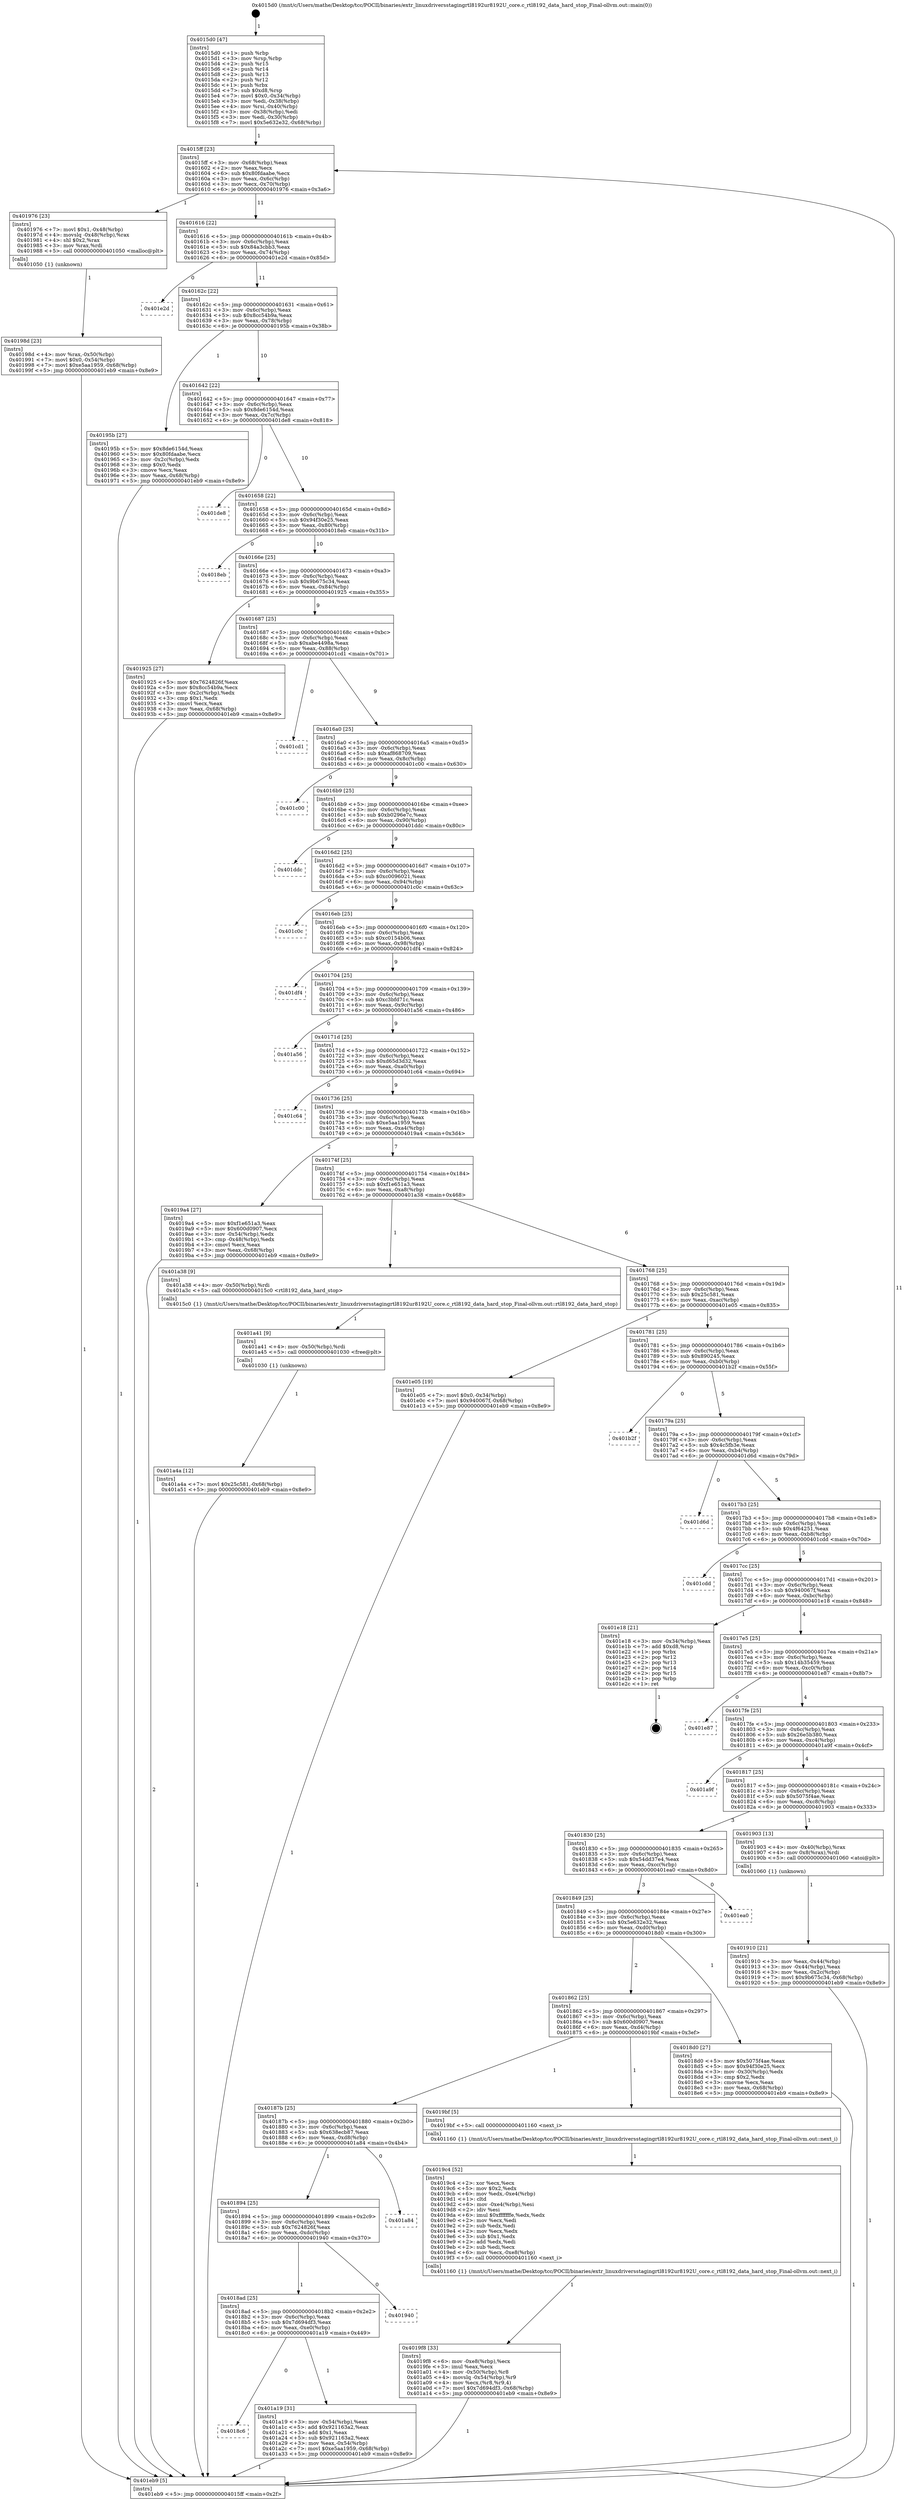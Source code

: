 digraph "0x4015d0" {
  label = "0x4015d0 (/mnt/c/Users/mathe/Desktop/tcc/POCII/binaries/extr_linuxdriversstagingrtl8192ur8192U_core.c_rtl8192_data_hard_stop_Final-ollvm.out::main(0))"
  labelloc = "t"
  node[shape=record]

  Entry [label="",width=0.3,height=0.3,shape=circle,fillcolor=black,style=filled]
  "0x4015ff" [label="{
     0x4015ff [23]\l
     | [instrs]\l
     &nbsp;&nbsp;0x4015ff \<+3\>: mov -0x68(%rbp),%eax\l
     &nbsp;&nbsp;0x401602 \<+2\>: mov %eax,%ecx\l
     &nbsp;&nbsp;0x401604 \<+6\>: sub $0x80fdaabe,%ecx\l
     &nbsp;&nbsp;0x40160a \<+3\>: mov %eax,-0x6c(%rbp)\l
     &nbsp;&nbsp;0x40160d \<+3\>: mov %ecx,-0x70(%rbp)\l
     &nbsp;&nbsp;0x401610 \<+6\>: je 0000000000401976 \<main+0x3a6\>\l
  }"]
  "0x401976" [label="{
     0x401976 [23]\l
     | [instrs]\l
     &nbsp;&nbsp;0x401976 \<+7\>: movl $0x1,-0x48(%rbp)\l
     &nbsp;&nbsp;0x40197d \<+4\>: movslq -0x48(%rbp),%rax\l
     &nbsp;&nbsp;0x401981 \<+4\>: shl $0x2,%rax\l
     &nbsp;&nbsp;0x401985 \<+3\>: mov %rax,%rdi\l
     &nbsp;&nbsp;0x401988 \<+5\>: call 0000000000401050 \<malloc@plt\>\l
     | [calls]\l
     &nbsp;&nbsp;0x401050 \{1\} (unknown)\l
  }"]
  "0x401616" [label="{
     0x401616 [22]\l
     | [instrs]\l
     &nbsp;&nbsp;0x401616 \<+5\>: jmp 000000000040161b \<main+0x4b\>\l
     &nbsp;&nbsp;0x40161b \<+3\>: mov -0x6c(%rbp),%eax\l
     &nbsp;&nbsp;0x40161e \<+5\>: sub $0x84a3cbb3,%eax\l
     &nbsp;&nbsp;0x401623 \<+3\>: mov %eax,-0x74(%rbp)\l
     &nbsp;&nbsp;0x401626 \<+6\>: je 0000000000401e2d \<main+0x85d\>\l
  }"]
  Exit [label="",width=0.3,height=0.3,shape=circle,fillcolor=black,style=filled,peripheries=2]
  "0x401e2d" [label="{
     0x401e2d\l
  }", style=dashed]
  "0x40162c" [label="{
     0x40162c [22]\l
     | [instrs]\l
     &nbsp;&nbsp;0x40162c \<+5\>: jmp 0000000000401631 \<main+0x61\>\l
     &nbsp;&nbsp;0x401631 \<+3\>: mov -0x6c(%rbp),%eax\l
     &nbsp;&nbsp;0x401634 \<+5\>: sub $0x8cc54b9a,%eax\l
     &nbsp;&nbsp;0x401639 \<+3\>: mov %eax,-0x78(%rbp)\l
     &nbsp;&nbsp;0x40163c \<+6\>: je 000000000040195b \<main+0x38b\>\l
  }"]
  "0x401a4a" [label="{
     0x401a4a [12]\l
     | [instrs]\l
     &nbsp;&nbsp;0x401a4a \<+7\>: movl $0x25c581,-0x68(%rbp)\l
     &nbsp;&nbsp;0x401a51 \<+5\>: jmp 0000000000401eb9 \<main+0x8e9\>\l
  }"]
  "0x40195b" [label="{
     0x40195b [27]\l
     | [instrs]\l
     &nbsp;&nbsp;0x40195b \<+5\>: mov $0x8de6154d,%eax\l
     &nbsp;&nbsp;0x401960 \<+5\>: mov $0x80fdaabe,%ecx\l
     &nbsp;&nbsp;0x401965 \<+3\>: mov -0x2c(%rbp),%edx\l
     &nbsp;&nbsp;0x401968 \<+3\>: cmp $0x0,%edx\l
     &nbsp;&nbsp;0x40196b \<+3\>: cmove %ecx,%eax\l
     &nbsp;&nbsp;0x40196e \<+3\>: mov %eax,-0x68(%rbp)\l
     &nbsp;&nbsp;0x401971 \<+5\>: jmp 0000000000401eb9 \<main+0x8e9\>\l
  }"]
  "0x401642" [label="{
     0x401642 [22]\l
     | [instrs]\l
     &nbsp;&nbsp;0x401642 \<+5\>: jmp 0000000000401647 \<main+0x77\>\l
     &nbsp;&nbsp;0x401647 \<+3\>: mov -0x6c(%rbp),%eax\l
     &nbsp;&nbsp;0x40164a \<+5\>: sub $0x8de6154d,%eax\l
     &nbsp;&nbsp;0x40164f \<+3\>: mov %eax,-0x7c(%rbp)\l
     &nbsp;&nbsp;0x401652 \<+6\>: je 0000000000401de8 \<main+0x818\>\l
  }"]
  "0x401a41" [label="{
     0x401a41 [9]\l
     | [instrs]\l
     &nbsp;&nbsp;0x401a41 \<+4\>: mov -0x50(%rbp),%rdi\l
     &nbsp;&nbsp;0x401a45 \<+5\>: call 0000000000401030 \<free@plt\>\l
     | [calls]\l
     &nbsp;&nbsp;0x401030 \{1\} (unknown)\l
  }"]
  "0x401de8" [label="{
     0x401de8\l
  }", style=dashed]
  "0x401658" [label="{
     0x401658 [22]\l
     | [instrs]\l
     &nbsp;&nbsp;0x401658 \<+5\>: jmp 000000000040165d \<main+0x8d\>\l
     &nbsp;&nbsp;0x40165d \<+3\>: mov -0x6c(%rbp),%eax\l
     &nbsp;&nbsp;0x401660 \<+5\>: sub $0x94f30e25,%eax\l
     &nbsp;&nbsp;0x401665 \<+3\>: mov %eax,-0x80(%rbp)\l
     &nbsp;&nbsp;0x401668 \<+6\>: je 00000000004018eb \<main+0x31b\>\l
  }"]
  "0x4018c6" [label="{
     0x4018c6\l
  }", style=dashed]
  "0x4018eb" [label="{
     0x4018eb\l
  }", style=dashed]
  "0x40166e" [label="{
     0x40166e [25]\l
     | [instrs]\l
     &nbsp;&nbsp;0x40166e \<+5\>: jmp 0000000000401673 \<main+0xa3\>\l
     &nbsp;&nbsp;0x401673 \<+3\>: mov -0x6c(%rbp),%eax\l
     &nbsp;&nbsp;0x401676 \<+5\>: sub $0x9b675c34,%eax\l
     &nbsp;&nbsp;0x40167b \<+6\>: mov %eax,-0x84(%rbp)\l
     &nbsp;&nbsp;0x401681 \<+6\>: je 0000000000401925 \<main+0x355\>\l
  }"]
  "0x401a19" [label="{
     0x401a19 [31]\l
     | [instrs]\l
     &nbsp;&nbsp;0x401a19 \<+3\>: mov -0x54(%rbp),%eax\l
     &nbsp;&nbsp;0x401a1c \<+5\>: add $0x921163a2,%eax\l
     &nbsp;&nbsp;0x401a21 \<+3\>: add $0x1,%eax\l
     &nbsp;&nbsp;0x401a24 \<+5\>: sub $0x921163a2,%eax\l
     &nbsp;&nbsp;0x401a29 \<+3\>: mov %eax,-0x54(%rbp)\l
     &nbsp;&nbsp;0x401a2c \<+7\>: movl $0xe5aa1959,-0x68(%rbp)\l
     &nbsp;&nbsp;0x401a33 \<+5\>: jmp 0000000000401eb9 \<main+0x8e9\>\l
  }"]
  "0x401925" [label="{
     0x401925 [27]\l
     | [instrs]\l
     &nbsp;&nbsp;0x401925 \<+5\>: mov $0x7624826f,%eax\l
     &nbsp;&nbsp;0x40192a \<+5\>: mov $0x8cc54b9a,%ecx\l
     &nbsp;&nbsp;0x40192f \<+3\>: mov -0x2c(%rbp),%edx\l
     &nbsp;&nbsp;0x401932 \<+3\>: cmp $0x1,%edx\l
     &nbsp;&nbsp;0x401935 \<+3\>: cmovl %ecx,%eax\l
     &nbsp;&nbsp;0x401938 \<+3\>: mov %eax,-0x68(%rbp)\l
     &nbsp;&nbsp;0x40193b \<+5\>: jmp 0000000000401eb9 \<main+0x8e9\>\l
  }"]
  "0x401687" [label="{
     0x401687 [25]\l
     | [instrs]\l
     &nbsp;&nbsp;0x401687 \<+5\>: jmp 000000000040168c \<main+0xbc\>\l
     &nbsp;&nbsp;0x40168c \<+3\>: mov -0x6c(%rbp),%eax\l
     &nbsp;&nbsp;0x40168f \<+5\>: sub $0xabe4498a,%eax\l
     &nbsp;&nbsp;0x401694 \<+6\>: mov %eax,-0x88(%rbp)\l
     &nbsp;&nbsp;0x40169a \<+6\>: je 0000000000401cd1 \<main+0x701\>\l
  }"]
  "0x4018ad" [label="{
     0x4018ad [25]\l
     | [instrs]\l
     &nbsp;&nbsp;0x4018ad \<+5\>: jmp 00000000004018b2 \<main+0x2e2\>\l
     &nbsp;&nbsp;0x4018b2 \<+3\>: mov -0x6c(%rbp),%eax\l
     &nbsp;&nbsp;0x4018b5 \<+5\>: sub $0x7d694df3,%eax\l
     &nbsp;&nbsp;0x4018ba \<+6\>: mov %eax,-0xe0(%rbp)\l
     &nbsp;&nbsp;0x4018c0 \<+6\>: je 0000000000401a19 \<main+0x449\>\l
  }"]
  "0x401cd1" [label="{
     0x401cd1\l
  }", style=dashed]
  "0x4016a0" [label="{
     0x4016a0 [25]\l
     | [instrs]\l
     &nbsp;&nbsp;0x4016a0 \<+5\>: jmp 00000000004016a5 \<main+0xd5\>\l
     &nbsp;&nbsp;0x4016a5 \<+3\>: mov -0x6c(%rbp),%eax\l
     &nbsp;&nbsp;0x4016a8 \<+5\>: sub $0xaf868709,%eax\l
     &nbsp;&nbsp;0x4016ad \<+6\>: mov %eax,-0x8c(%rbp)\l
     &nbsp;&nbsp;0x4016b3 \<+6\>: je 0000000000401c00 \<main+0x630\>\l
  }"]
  "0x401940" [label="{
     0x401940\l
  }", style=dashed]
  "0x401c00" [label="{
     0x401c00\l
  }", style=dashed]
  "0x4016b9" [label="{
     0x4016b9 [25]\l
     | [instrs]\l
     &nbsp;&nbsp;0x4016b9 \<+5\>: jmp 00000000004016be \<main+0xee\>\l
     &nbsp;&nbsp;0x4016be \<+3\>: mov -0x6c(%rbp),%eax\l
     &nbsp;&nbsp;0x4016c1 \<+5\>: sub $0xb0296e7c,%eax\l
     &nbsp;&nbsp;0x4016c6 \<+6\>: mov %eax,-0x90(%rbp)\l
     &nbsp;&nbsp;0x4016cc \<+6\>: je 0000000000401ddc \<main+0x80c\>\l
  }"]
  "0x401894" [label="{
     0x401894 [25]\l
     | [instrs]\l
     &nbsp;&nbsp;0x401894 \<+5\>: jmp 0000000000401899 \<main+0x2c9\>\l
     &nbsp;&nbsp;0x401899 \<+3\>: mov -0x6c(%rbp),%eax\l
     &nbsp;&nbsp;0x40189c \<+5\>: sub $0x7624826f,%eax\l
     &nbsp;&nbsp;0x4018a1 \<+6\>: mov %eax,-0xdc(%rbp)\l
     &nbsp;&nbsp;0x4018a7 \<+6\>: je 0000000000401940 \<main+0x370\>\l
  }"]
  "0x401ddc" [label="{
     0x401ddc\l
  }", style=dashed]
  "0x4016d2" [label="{
     0x4016d2 [25]\l
     | [instrs]\l
     &nbsp;&nbsp;0x4016d2 \<+5\>: jmp 00000000004016d7 \<main+0x107\>\l
     &nbsp;&nbsp;0x4016d7 \<+3\>: mov -0x6c(%rbp),%eax\l
     &nbsp;&nbsp;0x4016da \<+5\>: sub $0xc0096021,%eax\l
     &nbsp;&nbsp;0x4016df \<+6\>: mov %eax,-0x94(%rbp)\l
     &nbsp;&nbsp;0x4016e5 \<+6\>: je 0000000000401c0c \<main+0x63c\>\l
  }"]
  "0x401a84" [label="{
     0x401a84\l
  }", style=dashed]
  "0x401c0c" [label="{
     0x401c0c\l
  }", style=dashed]
  "0x4016eb" [label="{
     0x4016eb [25]\l
     | [instrs]\l
     &nbsp;&nbsp;0x4016eb \<+5\>: jmp 00000000004016f0 \<main+0x120\>\l
     &nbsp;&nbsp;0x4016f0 \<+3\>: mov -0x6c(%rbp),%eax\l
     &nbsp;&nbsp;0x4016f3 \<+5\>: sub $0xc0154b06,%eax\l
     &nbsp;&nbsp;0x4016f8 \<+6\>: mov %eax,-0x98(%rbp)\l
     &nbsp;&nbsp;0x4016fe \<+6\>: je 0000000000401df4 \<main+0x824\>\l
  }"]
  "0x4019f8" [label="{
     0x4019f8 [33]\l
     | [instrs]\l
     &nbsp;&nbsp;0x4019f8 \<+6\>: mov -0xe8(%rbp),%ecx\l
     &nbsp;&nbsp;0x4019fe \<+3\>: imul %eax,%ecx\l
     &nbsp;&nbsp;0x401a01 \<+4\>: mov -0x50(%rbp),%r8\l
     &nbsp;&nbsp;0x401a05 \<+4\>: movslq -0x54(%rbp),%r9\l
     &nbsp;&nbsp;0x401a09 \<+4\>: mov %ecx,(%r8,%r9,4)\l
     &nbsp;&nbsp;0x401a0d \<+7\>: movl $0x7d694df3,-0x68(%rbp)\l
     &nbsp;&nbsp;0x401a14 \<+5\>: jmp 0000000000401eb9 \<main+0x8e9\>\l
  }"]
  "0x401df4" [label="{
     0x401df4\l
  }", style=dashed]
  "0x401704" [label="{
     0x401704 [25]\l
     | [instrs]\l
     &nbsp;&nbsp;0x401704 \<+5\>: jmp 0000000000401709 \<main+0x139\>\l
     &nbsp;&nbsp;0x401709 \<+3\>: mov -0x6c(%rbp),%eax\l
     &nbsp;&nbsp;0x40170c \<+5\>: sub $0xc3bfd71c,%eax\l
     &nbsp;&nbsp;0x401711 \<+6\>: mov %eax,-0x9c(%rbp)\l
     &nbsp;&nbsp;0x401717 \<+6\>: je 0000000000401a56 \<main+0x486\>\l
  }"]
  "0x4019c4" [label="{
     0x4019c4 [52]\l
     | [instrs]\l
     &nbsp;&nbsp;0x4019c4 \<+2\>: xor %ecx,%ecx\l
     &nbsp;&nbsp;0x4019c6 \<+5\>: mov $0x2,%edx\l
     &nbsp;&nbsp;0x4019cb \<+6\>: mov %edx,-0xe4(%rbp)\l
     &nbsp;&nbsp;0x4019d1 \<+1\>: cltd\l
     &nbsp;&nbsp;0x4019d2 \<+6\>: mov -0xe4(%rbp),%esi\l
     &nbsp;&nbsp;0x4019d8 \<+2\>: idiv %esi\l
     &nbsp;&nbsp;0x4019da \<+6\>: imul $0xfffffffe,%edx,%edx\l
     &nbsp;&nbsp;0x4019e0 \<+2\>: mov %ecx,%edi\l
     &nbsp;&nbsp;0x4019e2 \<+2\>: sub %edx,%edi\l
     &nbsp;&nbsp;0x4019e4 \<+2\>: mov %ecx,%edx\l
     &nbsp;&nbsp;0x4019e6 \<+3\>: sub $0x1,%edx\l
     &nbsp;&nbsp;0x4019e9 \<+2\>: add %edx,%edi\l
     &nbsp;&nbsp;0x4019eb \<+2\>: sub %edi,%ecx\l
     &nbsp;&nbsp;0x4019ed \<+6\>: mov %ecx,-0xe8(%rbp)\l
     &nbsp;&nbsp;0x4019f3 \<+5\>: call 0000000000401160 \<next_i\>\l
     | [calls]\l
     &nbsp;&nbsp;0x401160 \{1\} (/mnt/c/Users/mathe/Desktop/tcc/POCII/binaries/extr_linuxdriversstagingrtl8192ur8192U_core.c_rtl8192_data_hard_stop_Final-ollvm.out::next_i)\l
  }"]
  "0x401a56" [label="{
     0x401a56\l
  }", style=dashed]
  "0x40171d" [label="{
     0x40171d [25]\l
     | [instrs]\l
     &nbsp;&nbsp;0x40171d \<+5\>: jmp 0000000000401722 \<main+0x152\>\l
     &nbsp;&nbsp;0x401722 \<+3\>: mov -0x6c(%rbp),%eax\l
     &nbsp;&nbsp;0x401725 \<+5\>: sub $0xd65d3d32,%eax\l
     &nbsp;&nbsp;0x40172a \<+6\>: mov %eax,-0xa0(%rbp)\l
     &nbsp;&nbsp;0x401730 \<+6\>: je 0000000000401c64 \<main+0x694\>\l
  }"]
  "0x40187b" [label="{
     0x40187b [25]\l
     | [instrs]\l
     &nbsp;&nbsp;0x40187b \<+5\>: jmp 0000000000401880 \<main+0x2b0\>\l
     &nbsp;&nbsp;0x401880 \<+3\>: mov -0x6c(%rbp),%eax\l
     &nbsp;&nbsp;0x401883 \<+5\>: sub $0x638ecb87,%eax\l
     &nbsp;&nbsp;0x401888 \<+6\>: mov %eax,-0xd8(%rbp)\l
     &nbsp;&nbsp;0x40188e \<+6\>: je 0000000000401a84 \<main+0x4b4\>\l
  }"]
  "0x401c64" [label="{
     0x401c64\l
  }", style=dashed]
  "0x401736" [label="{
     0x401736 [25]\l
     | [instrs]\l
     &nbsp;&nbsp;0x401736 \<+5\>: jmp 000000000040173b \<main+0x16b\>\l
     &nbsp;&nbsp;0x40173b \<+3\>: mov -0x6c(%rbp),%eax\l
     &nbsp;&nbsp;0x40173e \<+5\>: sub $0xe5aa1959,%eax\l
     &nbsp;&nbsp;0x401743 \<+6\>: mov %eax,-0xa4(%rbp)\l
     &nbsp;&nbsp;0x401749 \<+6\>: je 00000000004019a4 \<main+0x3d4\>\l
  }"]
  "0x4019bf" [label="{
     0x4019bf [5]\l
     | [instrs]\l
     &nbsp;&nbsp;0x4019bf \<+5\>: call 0000000000401160 \<next_i\>\l
     | [calls]\l
     &nbsp;&nbsp;0x401160 \{1\} (/mnt/c/Users/mathe/Desktop/tcc/POCII/binaries/extr_linuxdriversstagingrtl8192ur8192U_core.c_rtl8192_data_hard_stop_Final-ollvm.out::next_i)\l
  }"]
  "0x4019a4" [label="{
     0x4019a4 [27]\l
     | [instrs]\l
     &nbsp;&nbsp;0x4019a4 \<+5\>: mov $0xf1e651a3,%eax\l
     &nbsp;&nbsp;0x4019a9 \<+5\>: mov $0x600d0907,%ecx\l
     &nbsp;&nbsp;0x4019ae \<+3\>: mov -0x54(%rbp),%edx\l
     &nbsp;&nbsp;0x4019b1 \<+3\>: cmp -0x48(%rbp),%edx\l
     &nbsp;&nbsp;0x4019b4 \<+3\>: cmovl %ecx,%eax\l
     &nbsp;&nbsp;0x4019b7 \<+3\>: mov %eax,-0x68(%rbp)\l
     &nbsp;&nbsp;0x4019ba \<+5\>: jmp 0000000000401eb9 \<main+0x8e9\>\l
  }"]
  "0x40174f" [label="{
     0x40174f [25]\l
     | [instrs]\l
     &nbsp;&nbsp;0x40174f \<+5\>: jmp 0000000000401754 \<main+0x184\>\l
     &nbsp;&nbsp;0x401754 \<+3\>: mov -0x6c(%rbp),%eax\l
     &nbsp;&nbsp;0x401757 \<+5\>: sub $0xf1e651a3,%eax\l
     &nbsp;&nbsp;0x40175c \<+6\>: mov %eax,-0xa8(%rbp)\l
     &nbsp;&nbsp;0x401762 \<+6\>: je 0000000000401a38 \<main+0x468\>\l
  }"]
  "0x40198d" [label="{
     0x40198d [23]\l
     | [instrs]\l
     &nbsp;&nbsp;0x40198d \<+4\>: mov %rax,-0x50(%rbp)\l
     &nbsp;&nbsp;0x401991 \<+7\>: movl $0x0,-0x54(%rbp)\l
     &nbsp;&nbsp;0x401998 \<+7\>: movl $0xe5aa1959,-0x68(%rbp)\l
     &nbsp;&nbsp;0x40199f \<+5\>: jmp 0000000000401eb9 \<main+0x8e9\>\l
  }"]
  "0x401a38" [label="{
     0x401a38 [9]\l
     | [instrs]\l
     &nbsp;&nbsp;0x401a38 \<+4\>: mov -0x50(%rbp),%rdi\l
     &nbsp;&nbsp;0x401a3c \<+5\>: call 00000000004015c0 \<rtl8192_data_hard_stop\>\l
     | [calls]\l
     &nbsp;&nbsp;0x4015c0 \{1\} (/mnt/c/Users/mathe/Desktop/tcc/POCII/binaries/extr_linuxdriversstagingrtl8192ur8192U_core.c_rtl8192_data_hard_stop_Final-ollvm.out::rtl8192_data_hard_stop)\l
  }"]
  "0x401768" [label="{
     0x401768 [25]\l
     | [instrs]\l
     &nbsp;&nbsp;0x401768 \<+5\>: jmp 000000000040176d \<main+0x19d\>\l
     &nbsp;&nbsp;0x40176d \<+3\>: mov -0x6c(%rbp),%eax\l
     &nbsp;&nbsp;0x401770 \<+5\>: sub $0x25c581,%eax\l
     &nbsp;&nbsp;0x401775 \<+6\>: mov %eax,-0xac(%rbp)\l
     &nbsp;&nbsp;0x40177b \<+6\>: je 0000000000401e05 \<main+0x835\>\l
  }"]
  "0x401910" [label="{
     0x401910 [21]\l
     | [instrs]\l
     &nbsp;&nbsp;0x401910 \<+3\>: mov %eax,-0x44(%rbp)\l
     &nbsp;&nbsp;0x401913 \<+3\>: mov -0x44(%rbp),%eax\l
     &nbsp;&nbsp;0x401916 \<+3\>: mov %eax,-0x2c(%rbp)\l
     &nbsp;&nbsp;0x401919 \<+7\>: movl $0x9b675c34,-0x68(%rbp)\l
     &nbsp;&nbsp;0x401920 \<+5\>: jmp 0000000000401eb9 \<main+0x8e9\>\l
  }"]
  "0x401e05" [label="{
     0x401e05 [19]\l
     | [instrs]\l
     &nbsp;&nbsp;0x401e05 \<+7\>: movl $0x0,-0x34(%rbp)\l
     &nbsp;&nbsp;0x401e0c \<+7\>: movl $0x940067f,-0x68(%rbp)\l
     &nbsp;&nbsp;0x401e13 \<+5\>: jmp 0000000000401eb9 \<main+0x8e9\>\l
  }"]
  "0x401781" [label="{
     0x401781 [25]\l
     | [instrs]\l
     &nbsp;&nbsp;0x401781 \<+5\>: jmp 0000000000401786 \<main+0x1b6\>\l
     &nbsp;&nbsp;0x401786 \<+3\>: mov -0x6c(%rbp),%eax\l
     &nbsp;&nbsp;0x401789 \<+5\>: sub $0x890245,%eax\l
     &nbsp;&nbsp;0x40178e \<+6\>: mov %eax,-0xb0(%rbp)\l
     &nbsp;&nbsp;0x401794 \<+6\>: je 0000000000401b2f \<main+0x55f\>\l
  }"]
  "0x4015d0" [label="{
     0x4015d0 [47]\l
     | [instrs]\l
     &nbsp;&nbsp;0x4015d0 \<+1\>: push %rbp\l
     &nbsp;&nbsp;0x4015d1 \<+3\>: mov %rsp,%rbp\l
     &nbsp;&nbsp;0x4015d4 \<+2\>: push %r15\l
     &nbsp;&nbsp;0x4015d6 \<+2\>: push %r14\l
     &nbsp;&nbsp;0x4015d8 \<+2\>: push %r13\l
     &nbsp;&nbsp;0x4015da \<+2\>: push %r12\l
     &nbsp;&nbsp;0x4015dc \<+1\>: push %rbx\l
     &nbsp;&nbsp;0x4015dd \<+7\>: sub $0xd8,%rsp\l
     &nbsp;&nbsp;0x4015e4 \<+7\>: movl $0x0,-0x34(%rbp)\l
     &nbsp;&nbsp;0x4015eb \<+3\>: mov %edi,-0x38(%rbp)\l
     &nbsp;&nbsp;0x4015ee \<+4\>: mov %rsi,-0x40(%rbp)\l
     &nbsp;&nbsp;0x4015f2 \<+3\>: mov -0x38(%rbp),%edi\l
     &nbsp;&nbsp;0x4015f5 \<+3\>: mov %edi,-0x30(%rbp)\l
     &nbsp;&nbsp;0x4015f8 \<+7\>: movl $0x5e632e32,-0x68(%rbp)\l
  }"]
  "0x401b2f" [label="{
     0x401b2f\l
  }", style=dashed]
  "0x40179a" [label="{
     0x40179a [25]\l
     | [instrs]\l
     &nbsp;&nbsp;0x40179a \<+5\>: jmp 000000000040179f \<main+0x1cf\>\l
     &nbsp;&nbsp;0x40179f \<+3\>: mov -0x6c(%rbp),%eax\l
     &nbsp;&nbsp;0x4017a2 \<+5\>: sub $0x4c5fb3e,%eax\l
     &nbsp;&nbsp;0x4017a7 \<+6\>: mov %eax,-0xb4(%rbp)\l
     &nbsp;&nbsp;0x4017ad \<+6\>: je 0000000000401d6d \<main+0x79d\>\l
  }"]
  "0x401eb9" [label="{
     0x401eb9 [5]\l
     | [instrs]\l
     &nbsp;&nbsp;0x401eb9 \<+5\>: jmp 00000000004015ff \<main+0x2f\>\l
  }"]
  "0x401d6d" [label="{
     0x401d6d\l
  }", style=dashed]
  "0x4017b3" [label="{
     0x4017b3 [25]\l
     | [instrs]\l
     &nbsp;&nbsp;0x4017b3 \<+5\>: jmp 00000000004017b8 \<main+0x1e8\>\l
     &nbsp;&nbsp;0x4017b8 \<+3\>: mov -0x6c(%rbp),%eax\l
     &nbsp;&nbsp;0x4017bb \<+5\>: sub $0x4f64251,%eax\l
     &nbsp;&nbsp;0x4017c0 \<+6\>: mov %eax,-0xb8(%rbp)\l
     &nbsp;&nbsp;0x4017c6 \<+6\>: je 0000000000401cdd \<main+0x70d\>\l
  }"]
  "0x401862" [label="{
     0x401862 [25]\l
     | [instrs]\l
     &nbsp;&nbsp;0x401862 \<+5\>: jmp 0000000000401867 \<main+0x297\>\l
     &nbsp;&nbsp;0x401867 \<+3\>: mov -0x6c(%rbp),%eax\l
     &nbsp;&nbsp;0x40186a \<+5\>: sub $0x600d0907,%eax\l
     &nbsp;&nbsp;0x40186f \<+6\>: mov %eax,-0xd4(%rbp)\l
     &nbsp;&nbsp;0x401875 \<+6\>: je 00000000004019bf \<main+0x3ef\>\l
  }"]
  "0x401cdd" [label="{
     0x401cdd\l
  }", style=dashed]
  "0x4017cc" [label="{
     0x4017cc [25]\l
     | [instrs]\l
     &nbsp;&nbsp;0x4017cc \<+5\>: jmp 00000000004017d1 \<main+0x201\>\l
     &nbsp;&nbsp;0x4017d1 \<+3\>: mov -0x6c(%rbp),%eax\l
     &nbsp;&nbsp;0x4017d4 \<+5\>: sub $0x940067f,%eax\l
     &nbsp;&nbsp;0x4017d9 \<+6\>: mov %eax,-0xbc(%rbp)\l
     &nbsp;&nbsp;0x4017df \<+6\>: je 0000000000401e18 \<main+0x848\>\l
  }"]
  "0x4018d0" [label="{
     0x4018d0 [27]\l
     | [instrs]\l
     &nbsp;&nbsp;0x4018d0 \<+5\>: mov $0x5075f4ae,%eax\l
     &nbsp;&nbsp;0x4018d5 \<+5\>: mov $0x94f30e25,%ecx\l
     &nbsp;&nbsp;0x4018da \<+3\>: mov -0x30(%rbp),%edx\l
     &nbsp;&nbsp;0x4018dd \<+3\>: cmp $0x2,%edx\l
     &nbsp;&nbsp;0x4018e0 \<+3\>: cmovne %ecx,%eax\l
     &nbsp;&nbsp;0x4018e3 \<+3\>: mov %eax,-0x68(%rbp)\l
     &nbsp;&nbsp;0x4018e6 \<+5\>: jmp 0000000000401eb9 \<main+0x8e9\>\l
  }"]
  "0x401e18" [label="{
     0x401e18 [21]\l
     | [instrs]\l
     &nbsp;&nbsp;0x401e18 \<+3\>: mov -0x34(%rbp),%eax\l
     &nbsp;&nbsp;0x401e1b \<+7\>: add $0xd8,%rsp\l
     &nbsp;&nbsp;0x401e22 \<+1\>: pop %rbx\l
     &nbsp;&nbsp;0x401e23 \<+2\>: pop %r12\l
     &nbsp;&nbsp;0x401e25 \<+2\>: pop %r13\l
     &nbsp;&nbsp;0x401e27 \<+2\>: pop %r14\l
     &nbsp;&nbsp;0x401e29 \<+2\>: pop %r15\l
     &nbsp;&nbsp;0x401e2b \<+1\>: pop %rbp\l
     &nbsp;&nbsp;0x401e2c \<+1\>: ret\l
  }"]
  "0x4017e5" [label="{
     0x4017e5 [25]\l
     | [instrs]\l
     &nbsp;&nbsp;0x4017e5 \<+5\>: jmp 00000000004017ea \<main+0x21a\>\l
     &nbsp;&nbsp;0x4017ea \<+3\>: mov -0x6c(%rbp),%eax\l
     &nbsp;&nbsp;0x4017ed \<+5\>: sub $0x14b35459,%eax\l
     &nbsp;&nbsp;0x4017f2 \<+6\>: mov %eax,-0xc0(%rbp)\l
     &nbsp;&nbsp;0x4017f8 \<+6\>: je 0000000000401e87 \<main+0x8b7\>\l
  }"]
  "0x401849" [label="{
     0x401849 [25]\l
     | [instrs]\l
     &nbsp;&nbsp;0x401849 \<+5\>: jmp 000000000040184e \<main+0x27e\>\l
     &nbsp;&nbsp;0x40184e \<+3\>: mov -0x6c(%rbp),%eax\l
     &nbsp;&nbsp;0x401851 \<+5\>: sub $0x5e632e32,%eax\l
     &nbsp;&nbsp;0x401856 \<+6\>: mov %eax,-0xd0(%rbp)\l
     &nbsp;&nbsp;0x40185c \<+6\>: je 00000000004018d0 \<main+0x300\>\l
  }"]
  "0x401e87" [label="{
     0x401e87\l
  }", style=dashed]
  "0x4017fe" [label="{
     0x4017fe [25]\l
     | [instrs]\l
     &nbsp;&nbsp;0x4017fe \<+5\>: jmp 0000000000401803 \<main+0x233\>\l
     &nbsp;&nbsp;0x401803 \<+3\>: mov -0x6c(%rbp),%eax\l
     &nbsp;&nbsp;0x401806 \<+5\>: sub $0x26e5b380,%eax\l
     &nbsp;&nbsp;0x40180b \<+6\>: mov %eax,-0xc4(%rbp)\l
     &nbsp;&nbsp;0x401811 \<+6\>: je 0000000000401a9f \<main+0x4cf\>\l
  }"]
  "0x401ea0" [label="{
     0x401ea0\l
  }", style=dashed]
  "0x401a9f" [label="{
     0x401a9f\l
  }", style=dashed]
  "0x401817" [label="{
     0x401817 [25]\l
     | [instrs]\l
     &nbsp;&nbsp;0x401817 \<+5\>: jmp 000000000040181c \<main+0x24c\>\l
     &nbsp;&nbsp;0x40181c \<+3\>: mov -0x6c(%rbp),%eax\l
     &nbsp;&nbsp;0x40181f \<+5\>: sub $0x5075f4ae,%eax\l
     &nbsp;&nbsp;0x401824 \<+6\>: mov %eax,-0xc8(%rbp)\l
     &nbsp;&nbsp;0x40182a \<+6\>: je 0000000000401903 \<main+0x333\>\l
  }"]
  "0x401830" [label="{
     0x401830 [25]\l
     | [instrs]\l
     &nbsp;&nbsp;0x401830 \<+5\>: jmp 0000000000401835 \<main+0x265\>\l
     &nbsp;&nbsp;0x401835 \<+3\>: mov -0x6c(%rbp),%eax\l
     &nbsp;&nbsp;0x401838 \<+5\>: sub $0x54dd37e4,%eax\l
     &nbsp;&nbsp;0x40183d \<+6\>: mov %eax,-0xcc(%rbp)\l
     &nbsp;&nbsp;0x401843 \<+6\>: je 0000000000401ea0 \<main+0x8d0\>\l
  }"]
  "0x401903" [label="{
     0x401903 [13]\l
     | [instrs]\l
     &nbsp;&nbsp;0x401903 \<+4\>: mov -0x40(%rbp),%rax\l
     &nbsp;&nbsp;0x401907 \<+4\>: mov 0x8(%rax),%rdi\l
     &nbsp;&nbsp;0x40190b \<+5\>: call 0000000000401060 \<atoi@plt\>\l
     | [calls]\l
     &nbsp;&nbsp;0x401060 \{1\} (unknown)\l
  }"]
  Entry -> "0x4015d0" [label=" 1"]
  "0x4015ff" -> "0x401976" [label=" 1"]
  "0x4015ff" -> "0x401616" [label=" 11"]
  "0x401e18" -> Exit [label=" 1"]
  "0x401616" -> "0x401e2d" [label=" 0"]
  "0x401616" -> "0x40162c" [label=" 11"]
  "0x401e05" -> "0x401eb9" [label=" 1"]
  "0x40162c" -> "0x40195b" [label=" 1"]
  "0x40162c" -> "0x401642" [label=" 10"]
  "0x401a4a" -> "0x401eb9" [label=" 1"]
  "0x401642" -> "0x401de8" [label=" 0"]
  "0x401642" -> "0x401658" [label=" 10"]
  "0x401a41" -> "0x401a4a" [label=" 1"]
  "0x401658" -> "0x4018eb" [label=" 0"]
  "0x401658" -> "0x40166e" [label=" 10"]
  "0x401a38" -> "0x401a41" [label=" 1"]
  "0x40166e" -> "0x401925" [label=" 1"]
  "0x40166e" -> "0x401687" [label=" 9"]
  "0x401a19" -> "0x401eb9" [label=" 1"]
  "0x401687" -> "0x401cd1" [label=" 0"]
  "0x401687" -> "0x4016a0" [label=" 9"]
  "0x4018ad" -> "0x401a19" [label=" 1"]
  "0x4016a0" -> "0x401c00" [label=" 0"]
  "0x4016a0" -> "0x4016b9" [label=" 9"]
  "0x4018ad" -> "0x4018c6" [label=" 0"]
  "0x4016b9" -> "0x401ddc" [label=" 0"]
  "0x4016b9" -> "0x4016d2" [label=" 9"]
  "0x401894" -> "0x401940" [label=" 0"]
  "0x4016d2" -> "0x401c0c" [label=" 0"]
  "0x4016d2" -> "0x4016eb" [label=" 9"]
  "0x401894" -> "0x4018ad" [label=" 1"]
  "0x4016eb" -> "0x401df4" [label=" 0"]
  "0x4016eb" -> "0x401704" [label=" 9"]
  "0x40187b" -> "0x401a84" [label=" 0"]
  "0x401704" -> "0x401a56" [label=" 0"]
  "0x401704" -> "0x40171d" [label=" 9"]
  "0x40187b" -> "0x401894" [label=" 1"]
  "0x40171d" -> "0x401c64" [label=" 0"]
  "0x40171d" -> "0x401736" [label=" 9"]
  "0x4019f8" -> "0x401eb9" [label=" 1"]
  "0x401736" -> "0x4019a4" [label=" 2"]
  "0x401736" -> "0x40174f" [label=" 7"]
  "0x4019c4" -> "0x4019f8" [label=" 1"]
  "0x40174f" -> "0x401a38" [label=" 1"]
  "0x40174f" -> "0x401768" [label=" 6"]
  "0x401862" -> "0x40187b" [label=" 1"]
  "0x401768" -> "0x401e05" [label=" 1"]
  "0x401768" -> "0x401781" [label=" 5"]
  "0x401862" -> "0x4019bf" [label=" 1"]
  "0x401781" -> "0x401b2f" [label=" 0"]
  "0x401781" -> "0x40179a" [label=" 5"]
  "0x4019bf" -> "0x4019c4" [label=" 1"]
  "0x40179a" -> "0x401d6d" [label=" 0"]
  "0x40179a" -> "0x4017b3" [label=" 5"]
  "0x4019a4" -> "0x401eb9" [label=" 2"]
  "0x4017b3" -> "0x401cdd" [label=" 0"]
  "0x4017b3" -> "0x4017cc" [label=" 5"]
  "0x40198d" -> "0x401eb9" [label=" 1"]
  "0x4017cc" -> "0x401e18" [label=" 1"]
  "0x4017cc" -> "0x4017e5" [label=" 4"]
  "0x401976" -> "0x40198d" [label=" 1"]
  "0x4017e5" -> "0x401e87" [label=" 0"]
  "0x4017e5" -> "0x4017fe" [label=" 4"]
  "0x401925" -> "0x401eb9" [label=" 1"]
  "0x4017fe" -> "0x401a9f" [label=" 0"]
  "0x4017fe" -> "0x401817" [label=" 4"]
  "0x401910" -> "0x401eb9" [label=" 1"]
  "0x401817" -> "0x401903" [label=" 1"]
  "0x401817" -> "0x401830" [label=" 3"]
  "0x401903" -> "0x401910" [label=" 1"]
  "0x401830" -> "0x401ea0" [label=" 0"]
  "0x401830" -> "0x401849" [label=" 3"]
  "0x40195b" -> "0x401eb9" [label=" 1"]
  "0x401849" -> "0x4018d0" [label=" 1"]
  "0x401849" -> "0x401862" [label=" 2"]
  "0x4018d0" -> "0x401eb9" [label=" 1"]
  "0x4015d0" -> "0x4015ff" [label=" 1"]
  "0x401eb9" -> "0x4015ff" [label=" 11"]
}
